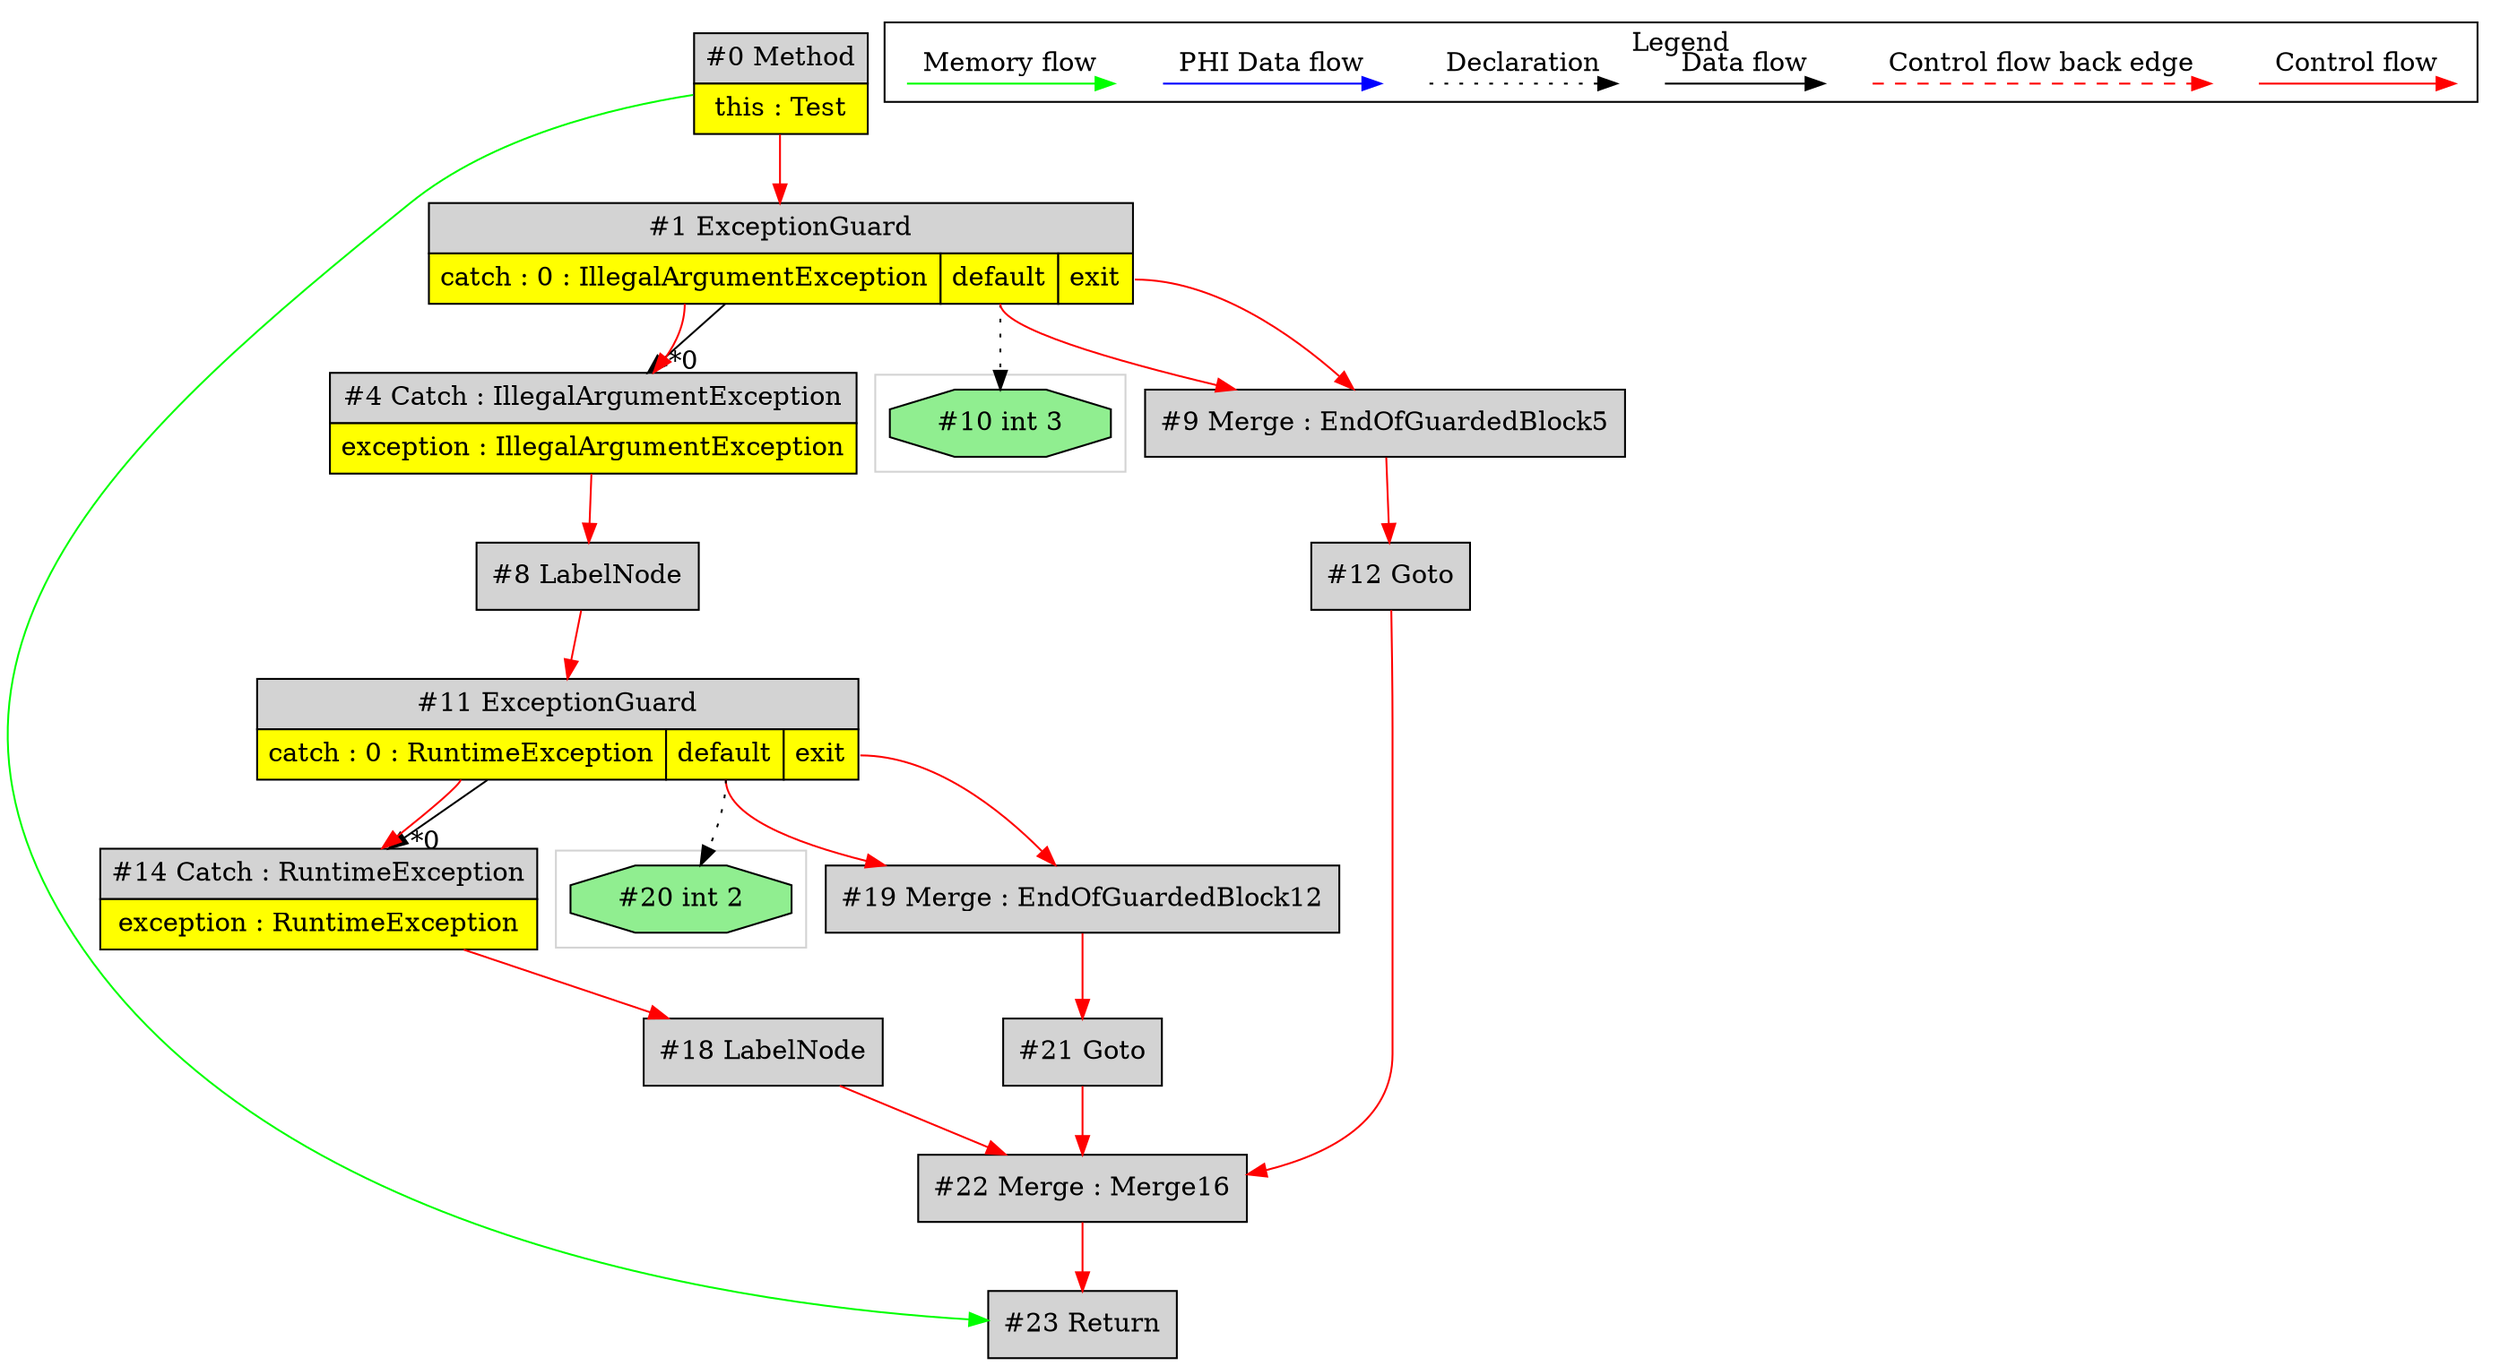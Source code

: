 digraph {
 ordering="in";
 node0[margin="0", label=<<table border="0" cellborder="1" cellspacing="0" cellpadding="5"><tr><td colspan="1">#0 Method</td></tr><tr><td port="prj2" bgcolor="yellow">this : Test</td></tr></table>>,shape=none, fillcolor=lightgrey, style=filled];
 node23[label="#23 Return",shape=box, fillcolor=lightgrey, style=filled];
 node22 -> node23[labeldistance=2, color=red, fontcolor=red];
 node0 -> node23[labeldistance=2, color=green, constraint=false];
 node22[label="#22 Merge : Merge16",shape=box, fillcolor=lightgrey, style=filled];
 node12 -> node22[labeldistance=2, color=red, fontcolor=red];
 node21 -> node22[labeldistance=2, color=red, fontcolor=red];
 node18 -> node22[labeldistance=2, color=red, fontcolor=red];
 node18[label="#18 LabelNode",shape=box, fillcolor=lightgrey, style=filled];
 node14 -> node18[labeldistance=2, color=red, fontcolor=red];
 node14[margin="0", label=<<table border="0" cellborder="1" cellspacing="0" cellpadding="5"><tr><td colspan="1">#14 Catch : RuntimeException</td></tr><tr><td port="prj17" bgcolor="yellow">exception : RuntimeException</td></tr></table>>,shape=none, fillcolor=lightgrey, style=filled];
 node11 -> node14[headlabel="*0", labeldistance=2];
 node11:prj13 -> node14[labeldistance=2, color=red, fontcolor=red];
 node11[margin="0", label=<<table border="0" cellborder="1" cellspacing="0" cellpadding="5"><tr><td colspan="3">#11 ExceptionGuard</td></tr><tr><td port="prj13" bgcolor="yellow">catch : 0 : RuntimeException</td><td port="prj16" bgcolor="yellow">default</td><td port="prj15" bgcolor="yellow">exit</td></tr></table>>,shape=none, fillcolor=lightgrey, style=filled];
 node8 -> node11[labeldistance=2, color=red, fontcolor=red];
 node8[label="#8 LabelNode",shape=box, fillcolor=lightgrey, style=filled];
 node4 -> node8[labeldistance=2, color=red, fontcolor=red];
 node4[margin="0", label=<<table border="0" cellborder="1" cellspacing="0" cellpadding="5"><tr><td colspan="1">#4 Catch : IllegalArgumentException</td></tr><tr><td port="prj7" bgcolor="yellow">exception : IllegalArgumentException</td></tr></table>>,shape=none, fillcolor=lightgrey, style=filled];
 node1 -> node4[headlabel="*0", labeldistance=2];
 node1:prj3 -> node4[labeldistance=2, color=red, fontcolor=red];
 node1[margin="0", label=<<table border="0" cellborder="1" cellspacing="0" cellpadding="5"><tr><td colspan="3">#1 ExceptionGuard</td></tr><tr><td port="prj3" bgcolor="yellow">catch : 0 : IllegalArgumentException</td><td port="prj6" bgcolor="yellow">default</td><td port="prj5" bgcolor="yellow">exit</td></tr></table>>,shape=none, fillcolor=lightgrey, style=filled];
 node0 -> node1[labeldistance=2, color=red, fontcolor=red];
 node10[label="#10 int 3",shape=octagon, fillcolor=lightgreen, style=filled];
 node1:prj6 -> node10[style=dotted];
 node9[label="#9 Merge : EndOfGuardedBlock5",shape=box, fillcolor=lightgrey, style=filled];
 node1:prj6 -> node9[labeldistance=2, color=red, fontcolor=red];
 node1:prj5 -> node9[labeldistance=2, color=red, fontcolor=red];
 node12[label="#12 Goto",shape=box, fillcolor=lightgrey, style=filled];
 node9 -> node12[labeldistance=2, color=red, fontcolor=red];
 node19[label="#19 Merge : EndOfGuardedBlock12",shape=box, fillcolor=lightgrey, style=filled];
 node11:prj16 -> node19[labeldistance=2, color=red, fontcolor=red];
 node11:prj15 -> node19[labeldistance=2, color=red, fontcolor=red];
 node21[label="#21 Goto",shape=box, fillcolor=lightgrey, style=filled];
 node19 -> node21[labeldistance=2, color=red, fontcolor=red];
 node20[label="#20 int 2",shape=octagon, fillcolor=lightgreen, style=filled];
 node11:prj16 -> node20[style=dotted];
 subgraph cluster_0 {
  color=lightgray;
  node20;
 }
 subgraph cluster_1 {
  color=lightgray;
  node10;
 }
 subgraph cluster_000 {
  label = "Legend";
  node [shape=point]
  {
   rank=same;
   c0 [style = invis];
   c1 [style = invis];
   c2 [style = invis];
   c3 [style = invis];
   d0 [style = invis];
   d1 [style = invis];
   d2 [style = invis];
   d3 [style = invis];
   d4 [style = invis];
   d5 [style = invis];
   d6 [style = invis];
   d7 [style = invis];
  }
  c0 -> c1 [label="Control flow", style=solid, color=red]
  c2 -> c3 [label="Control flow back edge", style=dashed, color=red]
  d0 -> d1 [label="Data flow"]
  d2 -> d3 [label="Declaration", style=dotted]
  d4 -> d5 [label="PHI Data flow", color=blue]
  d6 -> d7 [label="Memory flow", color=green]
 }

}
